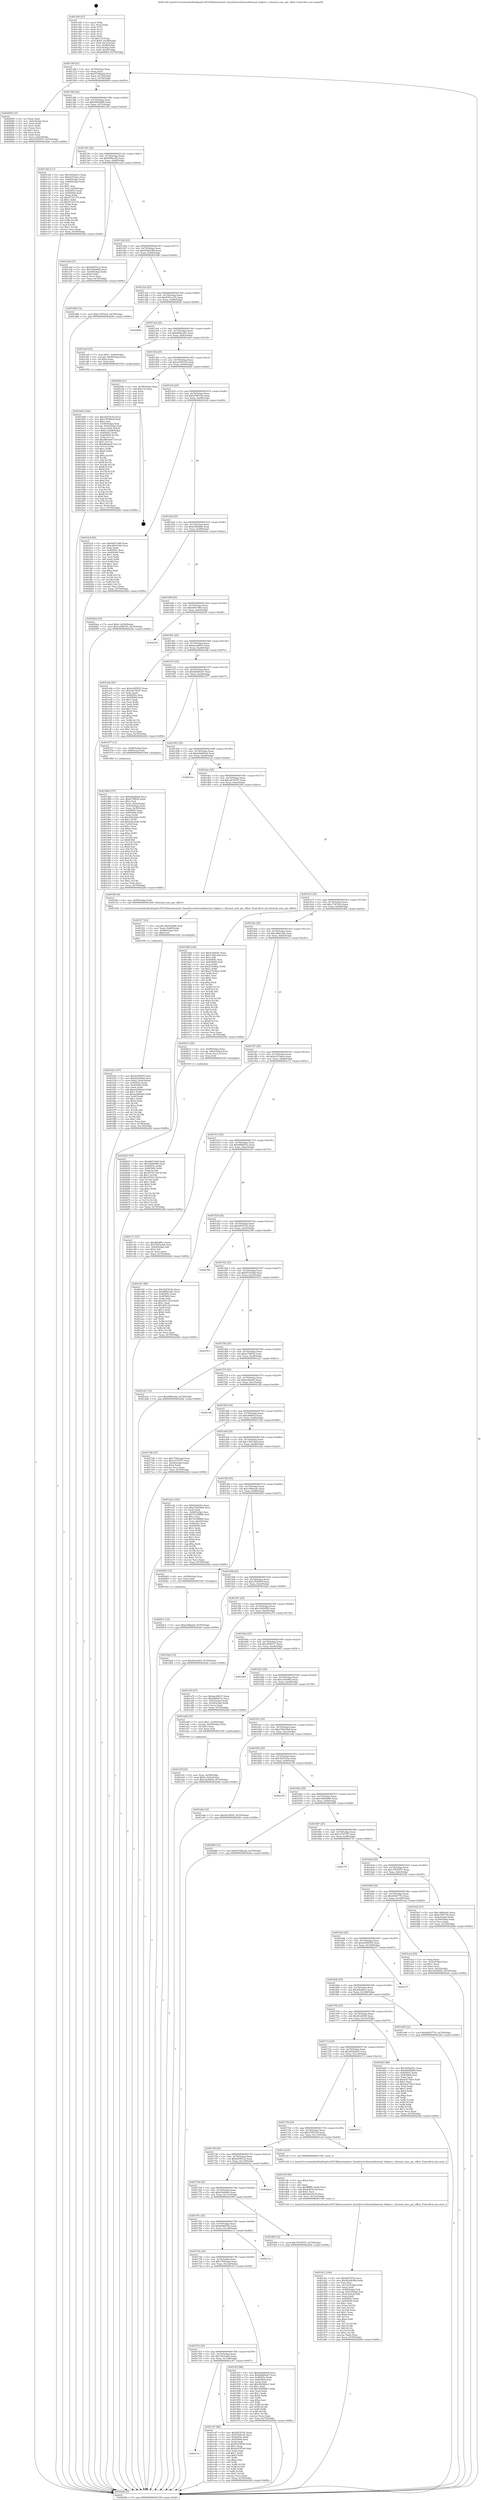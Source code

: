 digraph "0x401340" {
  label = "0x401340 (/mnt/c/Users/mathe/Desktop/tcc/POCII/binaries/extr_linuxdriversthermalthermal_helpers.c_thermal_zone_get_offset_Final-ollvm.out::main(0))"
  labelloc = "t"
  node[shape=record]

  Entry [label="",width=0.3,height=0.3,shape=circle,fillcolor=black,style=filled]
  "0x40136f" [label="{
     0x40136f [23]\l
     | [instrs]\l
     &nbsp;&nbsp;0x40136f \<+3\>: mov -0x70(%rbp),%eax\l
     &nbsp;&nbsp;0x401372 \<+2\>: mov %eax,%ecx\l
     &nbsp;&nbsp;0x401374 \<+6\>: sub $0x8729ba2d,%ecx\l
     &nbsp;&nbsp;0x40137a \<+3\>: mov %eax,-0x74(%rbp)\l
     &nbsp;&nbsp;0x40137d \<+3\>: mov %ecx,-0x78(%rbp)\l
     &nbsp;&nbsp;0x401380 \<+6\>: je 0000000000402094 \<main+0xd54\>\l
  }"]
  "0x402094" [label="{
     0x402094 [33]\l
     | [instrs]\l
     &nbsp;&nbsp;0x402094 \<+2\>: xor %eax,%eax\l
     &nbsp;&nbsp;0x402096 \<+3\>: mov -0x6c(%rbp),%ecx\l
     &nbsp;&nbsp;0x402099 \<+2\>: mov %eax,%edx\l
     &nbsp;&nbsp;0x40209b \<+2\>: sub %ecx,%edx\l
     &nbsp;&nbsp;0x40209d \<+2\>: mov %eax,%ecx\l
     &nbsp;&nbsp;0x40209f \<+3\>: sub $0x1,%ecx\l
     &nbsp;&nbsp;0x4020a2 \<+2\>: add %ecx,%edx\l
     &nbsp;&nbsp;0x4020a4 \<+2\>: sub %edx,%eax\l
     &nbsp;&nbsp;0x4020a6 \<+3\>: mov %eax,-0x6c(%rbp)\l
     &nbsp;&nbsp;0x4020a9 \<+7\>: movl $0x37835557,-0x70(%rbp)\l
     &nbsp;&nbsp;0x4020b0 \<+5\>: jmp 000000000040224b \<main+0xf0b\>\l
  }"]
  "0x401386" [label="{
     0x401386 [22]\l
     | [instrs]\l
     &nbsp;&nbsp;0x401386 \<+5\>: jmp 000000000040138b \<main+0x4b\>\l
     &nbsp;&nbsp;0x40138b \<+3\>: mov -0x74(%rbp),%eax\l
     &nbsp;&nbsp;0x40138e \<+5\>: sub $0x90058286,%eax\l
     &nbsp;&nbsp;0x401393 \<+3\>: mov %eax,-0x7c(%rbp)\l
     &nbsp;&nbsp;0x401396 \<+6\>: je 0000000000401c0d \<main+0x8cd\>\l
  }"]
  Exit [label="",width=0.3,height=0.3,shape=circle,fillcolor=black,style=filled,peripheries=2]
  "0x401c0d" [label="{
     0x401c0d [111]\l
     | [instrs]\l
     &nbsp;&nbsp;0x401c0d \<+5\>: mov $0x5454a931,%eax\l
     &nbsp;&nbsp;0x401c12 \<+5\>: mov $0xd107abce,%ecx\l
     &nbsp;&nbsp;0x401c17 \<+3\>: mov -0x64(%rbp),%edx\l
     &nbsp;&nbsp;0x401c1a \<+3\>: cmp -0x60(%rbp),%edx\l
     &nbsp;&nbsp;0x401c1d \<+4\>: setl %sil\l
     &nbsp;&nbsp;0x401c21 \<+4\>: and $0x1,%sil\l
     &nbsp;&nbsp;0x401c25 \<+4\>: mov %sil,-0x29(%rbp)\l
     &nbsp;&nbsp;0x401c29 \<+7\>: mov 0x40505c,%edx\l
     &nbsp;&nbsp;0x401c30 \<+7\>: mov 0x405060,%edi\l
     &nbsp;&nbsp;0x401c37 \<+3\>: mov %edx,%r8d\l
     &nbsp;&nbsp;0x401c3a \<+7\>: add $0x47327c75,%r8d\l
     &nbsp;&nbsp;0x401c41 \<+4\>: sub $0x1,%r8d\l
     &nbsp;&nbsp;0x401c45 \<+7\>: sub $0x47327c75,%r8d\l
     &nbsp;&nbsp;0x401c4c \<+4\>: imul %r8d,%edx\l
     &nbsp;&nbsp;0x401c50 \<+3\>: and $0x1,%edx\l
     &nbsp;&nbsp;0x401c53 \<+3\>: cmp $0x0,%edx\l
     &nbsp;&nbsp;0x401c56 \<+4\>: sete %sil\l
     &nbsp;&nbsp;0x401c5a \<+3\>: cmp $0xa,%edi\l
     &nbsp;&nbsp;0x401c5d \<+4\>: setl %r9b\l
     &nbsp;&nbsp;0x401c61 \<+3\>: mov %sil,%r10b\l
     &nbsp;&nbsp;0x401c64 \<+3\>: and %r9b,%r10b\l
     &nbsp;&nbsp;0x401c67 \<+3\>: xor %r9b,%sil\l
     &nbsp;&nbsp;0x401c6a \<+3\>: or %sil,%r10b\l
     &nbsp;&nbsp;0x401c6d \<+4\>: test $0x1,%r10b\l
     &nbsp;&nbsp;0x401c71 \<+3\>: cmovne %ecx,%eax\l
     &nbsp;&nbsp;0x401c74 \<+3\>: mov %eax,-0x70(%rbp)\l
     &nbsp;&nbsp;0x401c77 \<+5\>: jmp 000000000040224b \<main+0xf0b\>\l
  }"]
  "0x40139c" [label="{
     0x40139c [22]\l
     | [instrs]\l
     &nbsp;&nbsp;0x40139c \<+5\>: jmp 00000000004013a1 \<main+0x61\>\l
     &nbsp;&nbsp;0x4013a1 \<+3\>: mov -0x74(%rbp),%eax\l
     &nbsp;&nbsp;0x4013a4 \<+5\>: sub $0x90f6ac82,%eax\l
     &nbsp;&nbsp;0x4013a9 \<+3\>: mov %eax,-0x80(%rbp)\l
     &nbsp;&nbsp;0x4013ac \<+6\>: je 0000000000401a2d \<main+0x6ed\>\l
  }"]
  "0x4020c1" [label="{
     0x4020c1 [12]\l
     | [instrs]\l
     &nbsp;&nbsp;0x4020c1 \<+7\>: movl $0xb389afa6,-0x70(%rbp)\l
     &nbsp;&nbsp;0x4020c8 \<+5\>: jmp 000000000040224b \<main+0xf0b\>\l
  }"]
  "0x401a2d" [label="{
     0x401a2d [27]\l
     | [instrs]\l
     &nbsp;&nbsp;0x401a2d \<+5\>: mov $0x62f391c2,%eax\l
     &nbsp;&nbsp;0x401a32 \<+5\>: mov $0x1fc9e982,%ecx\l
     &nbsp;&nbsp;0x401a37 \<+3\>: mov -0x30(%rbp),%edx\l
     &nbsp;&nbsp;0x401a3a \<+3\>: cmp $0x0,%edx\l
     &nbsp;&nbsp;0x401a3d \<+3\>: cmove %ecx,%eax\l
     &nbsp;&nbsp;0x401a40 \<+3\>: mov %eax,-0x70(%rbp)\l
     &nbsp;&nbsp;0x401a43 \<+5\>: jmp 000000000040224b \<main+0xf0b\>\l
  }"]
  "0x4013b2" [label="{
     0x4013b2 [25]\l
     | [instrs]\l
     &nbsp;&nbsp;0x4013b2 \<+5\>: jmp 00000000004013b7 \<main+0x77\>\l
     &nbsp;&nbsp;0x4013b7 \<+3\>: mov -0x74(%rbp),%eax\l
     &nbsp;&nbsp;0x4013ba \<+5\>: sub $0x92d2638d,%eax\l
     &nbsp;&nbsp;0x4013bf \<+6\>: mov %eax,-0x84(%rbp)\l
     &nbsp;&nbsp;0x4013c5 \<+6\>: je 0000000000401d86 \<main+0xa46\>\l
  }"]
  "0x402027" [label="{
     0x402027 [97]\l
     | [instrs]\l
     &nbsp;&nbsp;0x402027 \<+5\>: mov $0xb847c9fd,%edx\l
     &nbsp;&nbsp;0x40202c \<+5\>: mov $0x30d90969,%esi\l
     &nbsp;&nbsp;0x402031 \<+8\>: mov 0x40505c,%r8d\l
     &nbsp;&nbsp;0x402039 \<+8\>: mov 0x405060,%r9d\l
     &nbsp;&nbsp;0x402041 \<+3\>: mov %r8d,%r10d\l
     &nbsp;&nbsp;0x402044 \<+7\>: sub $0x5478115d,%r10d\l
     &nbsp;&nbsp;0x40204b \<+4\>: sub $0x1,%r10d\l
     &nbsp;&nbsp;0x40204f \<+7\>: add $0x5478115d,%r10d\l
     &nbsp;&nbsp;0x402056 \<+4\>: imul %r10d,%r8d\l
     &nbsp;&nbsp;0x40205a \<+4\>: and $0x1,%r8d\l
     &nbsp;&nbsp;0x40205e \<+4\>: cmp $0x0,%r8d\l
     &nbsp;&nbsp;0x402062 \<+4\>: sete %r11b\l
     &nbsp;&nbsp;0x402066 \<+4\>: cmp $0xa,%r9d\l
     &nbsp;&nbsp;0x40206a \<+3\>: setl %bl\l
     &nbsp;&nbsp;0x40206d \<+3\>: mov %r11b,%r14b\l
     &nbsp;&nbsp;0x402070 \<+3\>: and %bl,%r14b\l
     &nbsp;&nbsp;0x402073 \<+3\>: xor %bl,%r11b\l
     &nbsp;&nbsp;0x402076 \<+3\>: or %r11b,%r14b\l
     &nbsp;&nbsp;0x402079 \<+4\>: test $0x1,%r14b\l
     &nbsp;&nbsp;0x40207d \<+3\>: cmovne %esi,%edx\l
     &nbsp;&nbsp;0x402080 \<+3\>: mov %edx,-0x70(%rbp)\l
     &nbsp;&nbsp;0x402083 \<+5\>: jmp 000000000040224b \<main+0xf0b\>\l
  }"]
  "0x401d86" [label="{
     0x401d86 [12]\l
     | [instrs]\l
     &nbsp;&nbsp;0x401d86 \<+7\>: movl $0xc73874c4,-0x70(%rbp)\l
     &nbsp;&nbsp;0x401d8d \<+5\>: jmp 000000000040224b \<main+0xf0b\>\l
  }"]
  "0x4013cb" [label="{
     0x4013cb [25]\l
     | [instrs]\l
     &nbsp;&nbsp;0x4013cb \<+5\>: jmp 00000000004013d0 \<main+0x90\>\l
     &nbsp;&nbsp;0x4013d0 \<+3\>: mov -0x74(%rbp),%eax\l
     &nbsp;&nbsp;0x4013d3 \<+5\>: sub $0x9301ca74,%eax\l
     &nbsp;&nbsp;0x4013d8 \<+6\>: mov %eax,-0x88(%rbp)\l
     &nbsp;&nbsp;0x4013de \<+6\>: je 00000000004020d9 \<main+0xd99\>\l
  }"]
  "0x401f2e" [label="{
     0x401f2e [107]\l
     | [instrs]\l
     &nbsp;&nbsp;0x401f2e \<+5\>: mov $0x4c695055,%esi\l
     &nbsp;&nbsp;0x401f33 \<+5\>: mov $0x65a26fa6,%ecx\l
     &nbsp;&nbsp;0x401f38 \<+7\>: movl $0x0,-0x6c(%rbp)\l
     &nbsp;&nbsp;0x401f3f \<+7\>: mov 0x40505c,%edx\l
     &nbsp;&nbsp;0x401f46 \<+8\>: mov 0x405060,%r8d\l
     &nbsp;&nbsp;0x401f4e \<+3\>: mov %edx,%r9d\l
     &nbsp;&nbsp;0x401f51 \<+7\>: add $0xaa284b2d,%r9d\l
     &nbsp;&nbsp;0x401f58 \<+4\>: sub $0x1,%r9d\l
     &nbsp;&nbsp;0x401f5c \<+7\>: sub $0xaa284b2d,%r9d\l
     &nbsp;&nbsp;0x401f63 \<+4\>: imul %r9d,%edx\l
     &nbsp;&nbsp;0x401f67 \<+3\>: and $0x1,%edx\l
     &nbsp;&nbsp;0x401f6a \<+3\>: cmp $0x0,%edx\l
     &nbsp;&nbsp;0x401f6d \<+4\>: sete %r10b\l
     &nbsp;&nbsp;0x401f71 \<+4\>: cmp $0xa,%r8d\l
     &nbsp;&nbsp;0x401f75 \<+4\>: setl %r11b\l
     &nbsp;&nbsp;0x401f79 \<+3\>: mov %r10b,%bl\l
     &nbsp;&nbsp;0x401f7c \<+3\>: and %r11b,%bl\l
     &nbsp;&nbsp;0x401f7f \<+3\>: xor %r11b,%r10b\l
     &nbsp;&nbsp;0x401f82 \<+3\>: or %r10b,%bl\l
     &nbsp;&nbsp;0x401f85 \<+3\>: test $0x1,%bl\l
     &nbsp;&nbsp;0x401f88 \<+3\>: cmovne %ecx,%esi\l
     &nbsp;&nbsp;0x401f8b \<+3\>: mov %esi,-0x70(%rbp)\l
     &nbsp;&nbsp;0x401f8e \<+6\>: mov %eax,-0x130(%rbp)\l
     &nbsp;&nbsp;0x401f94 \<+5\>: jmp 000000000040224b \<main+0xf0b\>\l
  }"]
  "0x4020d9" [label="{
     0x4020d9\l
  }", style=dashed]
  "0x4013e4" [label="{
     0x4013e4 [25]\l
     | [instrs]\l
     &nbsp;&nbsp;0x4013e4 \<+5\>: jmp 00000000004013e9 \<main+0xa9\>\l
     &nbsp;&nbsp;0x4013e9 \<+3\>: mov -0x74(%rbp),%eax\l
     &nbsp;&nbsp;0x4013ec \<+5\>: sub $0x965bc261,%eax\l
     &nbsp;&nbsp;0x4013f1 \<+6\>: mov %eax,-0x8c(%rbp)\l
     &nbsp;&nbsp;0x4013f7 \<+6\>: je 0000000000401ae9 \<main+0x7a9\>\l
  }"]
  "0x401f17" [label="{
     0x401f17 [23]\l
     | [instrs]\l
     &nbsp;&nbsp;0x401f17 \<+10\>: movabs $0x4030b6,%rdi\l
     &nbsp;&nbsp;0x401f21 \<+3\>: mov %eax,-0x68(%rbp)\l
     &nbsp;&nbsp;0x401f24 \<+3\>: mov -0x68(%rbp),%esi\l
     &nbsp;&nbsp;0x401f27 \<+2\>: mov $0x0,%al\l
     &nbsp;&nbsp;0x401f29 \<+5\>: call 0000000000401040 \<printf@plt\>\l
     | [calls]\l
     &nbsp;&nbsp;0x401040 \{1\} (unknown)\l
  }"]
  "0x401ae9" [label="{
     0x401ae9 [23]\l
     | [instrs]\l
     &nbsp;&nbsp;0x401ae9 \<+7\>: movl $0x1,-0x60(%rbp)\l
     &nbsp;&nbsp;0x401af0 \<+4\>: movslq -0x60(%rbp),%rax\l
     &nbsp;&nbsp;0x401af4 \<+4\>: shl $0x2,%rax\l
     &nbsp;&nbsp;0x401af8 \<+3\>: mov %rax,%rdi\l
     &nbsp;&nbsp;0x401afb \<+5\>: call 0000000000401050 \<malloc@plt\>\l
     | [calls]\l
     &nbsp;&nbsp;0x401050 \{1\} (unknown)\l
  }"]
  "0x4013fd" [label="{
     0x4013fd [25]\l
     | [instrs]\l
     &nbsp;&nbsp;0x4013fd \<+5\>: jmp 0000000000401402 \<main+0xc2\>\l
     &nbsp;&nbsp;0x401402 \<+3\>: mov -0x74(%rbp),%eax\l
     &nbsp;&nbsp;0x401405 \<+5\>: sub $0xa3556145,%eax\l
     &nbsp;&nbsp;0x40140a \<+6\>: mov %eax,-0x90(%rbp)\l
     &nbsp;&nbsp;0x401410 \<+6\>: je 00000000004020fd \<main+0xdbd\>\l
  }"]
  "0x401d1c" [label="{
     0x401d1c [106]\l
     | [instrs]\l
     &nbsp;&nbsp;0x401d1c \<+5\>: mov $0xf20767dc,%ecx\l
     &nbsp;&nbsp;0x401d21 \<+5\>: mov $0x92d2638d,%edx\l
     &nbsp;&nbsp;0x401d26 \<+2\>: xor %esi,%esi\l
     &nbsp;&nbsp;0x401d28 \<+6\>: mov -0x12c(%rbp),%edi\l
     &nbsp;&nbsp;0x401d2e \<+3\>: imul %eax,%edi\l
     &nbsp;&nbsp;0x401d31 \<+4\>: mov -0x58(%rbp),%r8\l
     &nbsp;&nbsp;0x401d35 \<+4\>: movslq -0x5c(%rbp),%r9\l
     &nbsp;&nbsp;0x401d39 \<+4\>: mov (%r8,%r9,8),%r8\l
     &nbsp;&nbsp;0x401d3d \<+3\>: mov %edi,(%r8)\l
     &nbsp;&nbsp;0x401d40 \<+7\>: mov 0x40505c,%eax\l
     &nbsp;&nbsp;0x401d47 \<+7\>: mov 0x405060,%edi\l
     &nbsp;&nbsp;0x401d4e \<+3\>: sub $0x1,%esi\l
     &nbsp;&nbsp;0x401d51 \<+3\>: mov %eax,%r10d\l
     &nbsp;&nbsp;0x401d54 \<+3\>: add %esi,%r10d\l
     &nbsp;&nbsp;0x401d57 \<+4\>: imul %r10d,%eax\l
     &nbsp;&nbsp;0x401d5b \<+3\>: and $0x1,%eax\l
     &nbsp;&nbsp;0x401d5e \<+3\>: cmp $0x0,%eax\l
     &nbsp;&nbsp;0x401d61 \<+4\>: sete %r11b\l
     &nbsp;&nbsp;0x401d65 \<+3\>: cmp $0xa,%edi\l
     &nbsp;&nbsp;0x401d68 \<+3\>: setl %bl\l
     &nbsp;&nbsp;0x401d6b \<+3\>: mov %r11b,%r14b\l
     &nbsp;&nbsp;0x401d6e \<+3\>: and %bl,%r14b\l
     &nbsp;&nbsp;0x401d71 \<+3\>: xor %bl,%r11b\l
     &nbsp;&nbsp;0x401d74 \<+3\>: or %r11b,%r14b\l
     &nbsp;&nbsp;0x401d77 \<+4\>: test $0x1,%r14b\l
     &nbsp;&nbsp;0x401d7b \<+3\>: cmovne %edx,%ecx\l
     &nbsp;&nbsp;0x401d7e \<+3\>: mov %ecx,-0x70(%rbp)\l
     &nbsp;&nbsp;0x401d81 \<+5\>: jmp 000000000040224b \<main+0xf0b\>\l
  }"]
  "0x4020fd" [label="{
     0x4020fd [21]\l
     | [instrs]\l
     &nbsp;&nbsp;0x4020fd \<+3\>: mov -0x38(%rbp),%eax\l
     &nbsp;&nbsp;0x402100 \<+7\>: add $0x118,%rsp\l
     &nbsp;&nbsp;0x402107 \<+1\>: pop %rbx\l
     &nbsp;&nbsp;0x402108 \<+2\>: pop %r12\l
     &nbsp;&nbsp;0x40210a \<+2\>: pop %r13\l
     &nbsp;&nbsp;0x40210c \<+2\>: pop %r14\l
     &nbsp;&nbsp;0x40210e \<+2\>: pop %r15\l
     &nbsp;&nbsp;0x402110 \<+1\>: pop %rbp\l
     &nbsp;&nbsp;0x402111 \<+1\>: ret\l
  }"]
  "0x401416" [label="{
     0x401416 [25]\l
     | [instrs]\l
     &nbsp;&nbsp;0x401416 \<+5\>: jmp 000000000040141b \<main+0xdb\>\l
     &nbsp;&nbsp;0x40141b \<+3\>: mov -0x74(%rbp),%eax\l
     &nbsp;&nbsp;0x40141e \<+5\>: sub $0xa798718e,%eax\l
     &nbsp;&nbsp;0x401423 \<+6\>: mov %eax,-0x94(%rbp)\l
     &nbsp;&nbsp;0x401429 \<+6\>: je 0000000000401fc0 \<main+0xc80\>\l
  }"]
  "0x401cf4" [label="{
     0x401cf4 [40]\l
     | [instrs]\l
     &nbsp;&nbsp;0x401cf4 \<+5\>: mov $0x2,%ecx\l
     &nbsp;&nbsp;0x401cf9 \<+1\>: cltd\l
     &nbsp;&nbsp;0x401cfa \<+2\>: idiv %ecx\l
     &nbsp;&nbsp;0x401cfc \<+6\>: imul $0xfffffffe,%edx,%ecx\l
     &nbsp;&nbsp;0x401d02 \<+6\>: add $0xde816c34,%ecx\l
     &nbsp;&nbsp;0x401d08 \<+3\>: add $0x1,%ecx\l
     &nbsp;&nbsp;0x401d0b \<+6\>: sub $0xde816c34,%ecx\l
     &nbsp;&nbsp;0x401d11 \<+6\>: mov %ecx,-0x12c(%rbp)\l
     &nbsp;&nbsp;0x401d17 \<+5\>: call 0000000000401160 \<next_i\>\l
     | [calls]\l
     &nbsp;&nbsp;0x401160 \{1\} (/mnt/c/Users/mathe/Desktop/tcc/POCII/binaries/extr_linuxdriversthermalthermal_helpers.c_thermal_zone_get_offset_Final-ollvm.out::next_i)\l
  }"]
  "0x401fc0" [label="{
     0x401fc0 [83]\l
     | [instrs]\l
     &nbsp;&nbsp;0x401fc0 \<+5\>: mov $0xb847c9fd,%eax\l
     &nbsp;&nbsp;0x401fc5 \<+5\>: mov $0xc80d120e,%ecx\l
     &nbsp;&nbsp;0x401fca \<+2\>: xor %edx,%edx\l
     &nbsp;&nbsp;0x401fcc \<+7\>: mov 0x40505c,%esi\l
     &nbsp;&nbsp;0x401fd3 \<+7\>: mov 0x405060,%edi\l
     &nbsp;&nbsp;0x401fda \<+3\>: sub $0x1,%edx\l
     &nbsp;&nbsp;0x401fdd \<+3\>: mov %esi,%r8d\l
     &nbsp;&nbsp;0x401fe0 \<+3\>: add %edx,%r8d\l
     &nbsp;&nbsp;0x401fe3 \<+4\>: imul %r8d,%esi\l
     &nbsp;&nbsp;0x401fe7 \<+3\>: and $0x1,%esi\l
     &nbsp;&nbsp;0x401fea \<+3\>: cmp $0x0,%esi\l
     &nbsp;&nbsp;0x401fed \<+4\>: sete %r9b\l
     &nbsp;&nbsp;0x401ff1 \<+3\>: cmp $0xa,%edi\l
     &nbsp;&nbsp;0x401ff4 \<+4\>: setl %r10b\l
     &nbsp;&nbsp;0x401ff8 \<+3\>: mov %r9b,%r11b\l
     &nbsp;&nbsp;0x401ffb \<+3\>: and %r10b,%r11b\l
     &nbsp;&nbsp;0x401ffe \<+3\>: xor %r10b,%r9b\l
     &nbsp;&nbsp;0x402001 \<+3\>: or %r9b,%r11b\l
     &nbsp;&nbsp;0x402004 \<+4\>: test $0x1,%r11b\l
     &nbsp;&nbsp;0x402008 \<+3\>: cmovne %ecx,%eax\l
     &nbsp;&nbsp;0x40200b \<+3\>: mov %eax,-0x70(%rbp)\l
     &nbsp;&nbsp;0x40200e \<+5\>: jmp 000000000040224b \<main+0xf0b\>\l
  }"]
  "0x40142f" [label="{
     0x40142f [25]\l
     | [instrs]\l
     &nbsp;&nbsp;0x40142f \<+5\>: jmp 0000000000401434 \<main+0xf4\>\l
     &nbsp;&nbsp;0x401434 \<+3\>: mov -0x74(%rbp),%eax\l
     &nbsp;&nbsp;0x401437 \<+5\>: sub $0xb389afa6,%eax\l
     &nbsp;&nbsp;0x40143c \<+6\>: mov %eax,-0x98(%rbp)\l
     &nbsp;&nbsp;0x401442 \<+6\>: je 00000000004020ea \<main+0xdaa\>\l
  }"]
  "0x4017cc" [label="{
     0x4017cc\l
  }", style=dashed]
  "0x4020ea" [label="{
     0x4020ea [19]\l
     | [instrs]\l
     &nbsp;&nbsp;0x4020ea \<+7\>: movl $0x0,-0x38(%rbp)\l
     &nbsp;&nbsp;0x4020f1 \<+7\>: movl $0xa3556145,-0x70(%rbp)\l
     &nbsp;&nbsp;0x4020f8 \<+5\>: jmp 000000000040224b \<main+0xf0b\>\l
  }"]
  "0x401448" [label="{
     0x401448 [25]\l
     | [instrs]\l
     &nbsp;&nbsp;0x401448 \<+5\>: jmp 000000000040144d \<main+0x10d\>\l
     &nbsp;&nbsp;0x40144d \<+3\>: mov -0x74(%rbp),%eax\l
     &nbsp;&nbsp;0x401450 \<+5\>: sub $0xb847c9fd,%eax\l
     &nbsp;&nbsp;0x401455 \<+6\>: mov %eax,-0x9c(%rbp)\l
     &nbsp;&nbsp;0x40145b \<+6\>: je 0000000000402230 \<main+0xef0\>\l
  }"]
  "0x401c97" [label="{
     0x401c97 [88]\l
     | [instrs]\l
     &nbsp;&nbsp;0x401c97 \<+5\>: mov $0xf20767dc,%eax\l
     &nbsp;&nbsp;0x401c9c \<+5\>: mov $0x57d551fe,%ecx\l
     &nbsp;&nbsp;0x401ca1 \<+7\>: mov 0x40505c,%edx\l
     &nbsp;&nbsp;0x401ca8 \<+7\>: mov 0x405060,%esi\l
     &nbsp;&nbsp;0x401caf \<+2\>: mov %edx,%edi\l
     &nbsp;&nbsp;0x401cb1 \<+6\>: sub $0xb433f7b6,%edi\l
     &nbsp;&nbsp;0x401cb7 \<+3\>: sub $0x1,%edi\l
     &nbsp;&nbsp;0x401cba \<+6\>: add $0xb433f7b6,%edi\l
     &nbsp;&nbsp;0x401cc0 \<+3\>: imul %edi,%edx\l
     &nbsp;&nbsp;0x401cc3 \<+3\>: and $0x1,%edx\l
     &nbsp;&nbsp;0x401cc6 \<+3\>: cmp $0x0,%edx\l
     &nbsp;&nbsp;0x401cc9 \<+4\>: sete %r8b\l
     &nbsp;&nbsp;0x401ccd \<+3\>: cmp $0xa,%esi\l
     &nbsp;&nbsp;0x401cd0 \<+4\>: setl %r9b\l
     &nbsp;&nbsp;0x401cd4 \<+3\>: mov %r8b,%r10b\l
     &nbsp;&nbsp;0x401cd7 \<+3\>: and %r9b,%r10b\l
     &nbsp;&nbsp;0x401cda \<+3\>: xor %r9b,%r8b\l
     &nbsp;&nbsp;0x401cdd \<+3\>: or %r8b,%r10b\l
     &nbsp;&nbsp;0x401ce0 \<+4\>: test $0x1,%r10b\l
     &nbsp;&nbsp;0x401ce4 \<+3\>: cmovne %ecx,%eax\l
     &nbsp;&nbsp;0x401ce7 \<+3\>: mov %eax,-0x70(%rbp)\l
     &nbsp;&nbsp;0x401cea \<+5\>: jmp 000000000040224b \<main+0xf0b\>\l
  }"]
  "0x402230" [label="{
     0x402230\l
  }", style=dashed]
  "0x401461" [label="{
     0x401461 [25]\l
     | [instrs]\l
     &nbsp;&nbsp;0x401461 \<+5\>: jmp 0000000000401466 \<main+0x126\>\l
     &nbsp;&nbsp;0x401466 \<+3\>: mov -0x74(%rbp),%eax\l
     &nbsp;&nbsp;0x401469 \<+5\>: sub $0xbac68915,%eax\l
     &nbsp;&nbsp;0x40146e \<+6\>: mov %eax,-0xa0(%rbp)\l
     &nbsp;&nbsp;0x401474 \<+6\>: je 0000000000401ebb \<main+0xb7b\>\l
  }"]
  "0x401b00" [label="{
     0x401b00 [169]\l
     | [instrs]\l
     &nbsp;&nbsp;0x401b00 \<+5\>: mov $0x30276c5e,%ecx\l
     &nbsp;&nbsp;0x401b05 \<+5\>: mov $0x1555693f,%edx\l
     &nbsp;&nbsp;0x401b0a \<+3\>: mov $0x1,%sil\l
     &nbsp;&nbsp;0x401b0d \<+4\>: mov -0x58(%rbp),%rdi\l
     &nbsp;&nbsp;0x401b11 \<+4\>: movslq -0x5c(%rbp),%r8\l
     &nbsp;&nbsp;0x401b15 \<+4\>: mov %rax,(%rdi,%r8,8)\l
     &nbsp;&nbsp;0x401b19 \<+7\>: movl $0x0,-0x64(%rbp)\l
     &nbsp;&nbsp;0x401b20 \<+8\>: mov 0x40505c,%r9d\l
     &nbsp;&nbsp;0x401b28 \<+8\>: mov 0x405060,%r10d\l
     &nbsp;&nbsp;0x401b30 \<+3\>: mov %r9d,%r11d\l
     &nbsp;&nbsp;0x401b33 \<+7\>: add $0xdf9ede87,%r11d\l
     &nbsp;&nbsp;0x401b3a \<+4\>: sub $0x1,%r11d\l
     &nbsp;&nbsp;0x401b3e \<+7\>: sub $0xdf9ede87,%r11d\l
     &nbsp;&nbsp;0x401b45 \<+4\>: imul %r11d,%r9d\l
     &nbsp;&nbsp;0x401b49 \<+4\>: and $0x1,%r9d\l
     &nbsp;&nbsp;0x401b4d \<+4\>: cmp $0x0,%r9d\l
     &nbsp;&nbsp;0x401b51 \<+3\>: sete %bl\l
     &nbsp;&nbsp;0x401b54 \<+4\>: cmp $0xa,%r10d\l
     &nbsp;&nbsp;0x401b58 \<+4\>: setl %r14b\l
     &nbsp;&nbsp;0x401b5c \<+3\>: mov %bl,%r15b\l
     &nbsp;&nbsp;0x401b5f \<+4\>: xor $0xff,%r15b\l
     &nbsp;&nbsp;0x401b63 \<+3\>: mov %r14b,%r12b\l
     &nbsp;&nbsp;0x401b66 \<+4\>: xor $0xff,%r12b\l
     &nbsp;&nbsp;0x401b6a \<+4\>: xor $0x0,%sil\l
     &nbsp;&nbsp;0x401b6e \<+3\>: mov %r15b,%r13b\l
     &nbsp;&nbsp;0x401b71 \<+4\>: and $0x0,%r13b\l
     &nbsp;&nbsp;0x401b75 \<+3\>: and %sil,%bl\l
     &nbsp;&nbsp;0x401b78 \<+3\>: mov %r12b,%al\l
     &nbsp;&nbsp;0x401b7b \<+2\>: and $0x0,%al\l
     &nbsp;&nbsp;0x401b7d \<+3\>: and %sil,%r14b\l
     &nbsp;&nbsp;0x401b80 \<+3\>: or %bl,%r13b\l
     &nbsp;&nbsp;0x401b83 \<+3\>: or %r14b,%al\l
     &nbsp;&nbsp;0x401b86 \<+3\>: xor %al,%r13b\l
     &nbsp;&nbsp;0x401b89 \<+3\>: or %r12b,%r15b\l
     &nbsp;&nbsp;0x401b8c \<+4\>: xor $0xff,%r15b\l
     &nbsp;&nbsp;0x401b90 \<+4\>: or $0x0,%sil\l
     &nbsp;&nbsp;0x401b94 \<+3\>: and %sil,%r15b\l
     &nbsp;&nbsp;0x401b97 \<+3\>: or %r15b,%r13b\l
     &nbsp;&nbsp;0x401b9a \<+4\>: test $0x1,%r13b\l
     &nbsp;&nbsp;0x401b9e \<+3\>: cmovne %edx,%ecx\l
     &nbsp;&nbsp;0x401ba1 \<+3\>: mov %ecx,-0x70(%rbp)\l
     &nbsp;&nbsp;0x401ba4 \<+5\>: jmp 000000000040224b \<main+0xf0b\>\l
  }"]
  "0x401ebb" [label="{
     0x401ebb [83]\l
     | [instrs]\l
     &nbsp;&nbsp;0x401ebb \<+5\>: mov $0x4c695055,%eax\l
     &nbsp;&nbsp;0x401ec0 \<+5\>: mov $0xc6e745d7,%ecx\l
     &nbsp;&nbsp;0x401ec5 \<+2\>: xor %edx,%edx\l
     &nbsp;&nbsp;0x401ec7 \<+7\>: mov 0x40505c,%esi\l
     &nbsp;&nbsp;0x401ece \<+7\>: mov 0x405060,%edi\l
     &nbsp;&nbsp;0x401ed5 \<+3\>: sub $0x1,%edx\l
     &nbsp;&nbsp;0x401ed8 \<+3\>: mov %esi,%r8d\l
     &nbsp;&nbsp;0x401edb \<+3\>: add %edx,%r8d\l
     &nbsp;&nbsp;0x401ede \<+4\>: imul %r8d,%esi\l
     &nbsp;&nbsp;0x401ee2 \<+3\>: and $0x1,%esi\l
     &nbsp;&nbsp;0x401ee5 \<+3\>: cmp $0x0,%esi\l
     &nbsp;&nbsp;0x401ee8 \<+4\>: sete %r9b\l
     &nbsp;&nbsp;0x401eec \<+3\>: cmp $0xa,%edi\l
     &nbsp;&nbsp;0x401eef \<+4\>: setl %r10b\l
     &nbsp;&nbsp;0x401ef3 \<+3\>: mov %r9b,%r11b\l
     &nbsp;&nbsp;0x401ef6 \<+3\>: and %r10b,%r11b\l
     &nbsp;&nbsp;0x401ef9 \<+3\>: xor %r10b,%r9b\l
     &nbsp;&nbsp;0x401efc \<+3\>: or %r9b,%r11b\l
     &nbsp;&nbsp;0x401eff \<+4\>: test $0x1,%r11b\l
     &nbsp;&nbsp;0x401f03 \<+3\>: cmovne %ecx,%eax\l
     &nbsp;&nbsp;0x401f06 \<+3\>: mov %eax,-0x70(%rbp)\l
     &nbsp;&nbsp;0x401f09 \<+5\>: jmp 000000000040224b \<main+0xf0b\>\l
  }"]
  "0x40147a" [label="{
     0x40147a [25]\l
     | [instrs]\l
     &nbsp;&nbsp;0x40147a \<+5\>: jmp 000000000040147f \<main+0x13f\>\l
     &nbsp;&nbsp;0x40147f \<+3\>: mov -0x74(%rbp),%eax\l
     &nbsp;&nbsp;0x401482 \<+5\>: sub $0xbbb60a47,%eax\l
     &nbsp;&nbsp;0x401487 \<+6\>: mov %eax,-0xa4(%rbp)\l
     &nbsp;&nbsp;0x40148d \<+6\>: je 0000000000401977 \<main+0x637\>\l
  }"]
  "0x401a5f" [label="{
     0x401a5f [23]\l
     | [instrs]\l
     &nbsp;&nbsp;0x401a5f \<+4\>: mov %rax,-0x58(%rbp)\l
     &nbsp;&nbsp;0x401a63 \<+7\>: movl $0x0,-0x5c(%rbp)\l
     &nbsp;&nbsp;0x401a6a \<+7\>: movl $0x19a5fd56,-0x70(%rbp)\l
     &nbsp;&nbsp;0x401a71 \<+5\>: jmp 000000000040224b \<main+0xf0b\>\l
  }"]
  "0x401977" [label="{
     0x401977 [13]\l
     | [instrs]\l
     &nbsp;&nbsp;0x401977 \<+4\>: mov -0x48(%rbp),%rax\l
     &nbsp;&nbsp;0x40197b \<+4\>: mov 0x8(%rax),%rdi\l
     &nbsp;&nbsp;0x40197f \<+5\>: call 0000000000401060 \<atoi@plt\>\l
     | [calls]\l
     &nbsp;&nbsp;0x401060 \{1\} (unknown)\l
  }"]
  "0x401493" [label="{
     0x401493 [25]\l
     | [instrs]\l
     &nbsp;&nbsp;0x401493 \<+5\>: jmp 0000000000401498 \<main+0x158\>\l
     &nbsp;&nbsp;0x401498 \<+3\>: mov -0x74(%rbp),%eax\l
     &nbsp;&nbsp;0x40149b \<+5\>: sub $0xbd2db0ed,%eax\l
     &nbsp;&nbsp;0x4014a0 \<+6\>: mov %eax,-0xa8(%rbp)\l
     &nbsp;&nbsp;0x4014a6 \<+6\>: je 000000000040212a \<main+0xdea\>\l
  }"]
  "0x401984" [label="{
     0x401984 [157]\l
     | [instrs]\l
     &nbsp;&nbsp;0x401984 \<+5\>: mov $0xbd2db0ed,%ecx\l
     &nbsp;&nbsp;0x401989 \<+5\>: mov $0xfc74f936,%edx\l
     &nbsp;&nbsp;0x40198e \<+3\>: mov $0x1,%sil\l
     &nbsp;&nbsp;0x401991 \<+3\>: mov %eax,-0x4c(%rbp)\l
     &nbsp;&nbsp;0x401994 \<+3\>: mov -0x4c(%rbp),%eax\l
     &nbsp;&nbsp;0x401997 \<+3\>: mov %eax,-0x30(%rbp)\l
     &nbsp;&nbsp;0x40199a \<+7\>: mov 0x40505c,%eax\l
     &nbsp;&nbsp;0x4019a1 \<+8\>: mov 0x405060,%r8d\l
     &nbsp;&nbsp;0x4019a9 \<+3\>: mov %eax,%r9d\l
     &nbsp;&nbsp;0x4019ac \<+7\>: sub $0x4d2e22dc,%r9d\l
     &nbsp;&nbsp;0x4019b3 \<+4\>: sub $0x1,%r9d\l
     &nbsp;&nbsp;0x4019b7 \<+7\>: add $0x4d2e22dc,%r9d\l
     &nbsp;&nbsp;0x4019be \<+4\>: imul %r9d,%eax\l
     &nbsp;&nbsp;0x4019c2 \<+3\>: and $0x1,%eax\l
     &nbsp;&nbsp;0x4019c5 \<+3\>: cmp $0x0,%eax\l
     &nbsp;&nbsp;0x4019c8 \<+4\>: sete %r10b\l
     &nbsp;&nbsp;0x4019cc \<+4\>: cmp $0xa,%r8d\l
     &nbsp;&nbsp;0x4019d0 \<+4\>: setl %r11b\l
     &nbsp;&nbsp;0x4019d4 \<+3\>: mov %r10b,%bl\l
     &nbsp;&nbsp;0x4019d7 \<+3\>: xor $0xff,%bl\l
     &nbsp;&nbsp;0x4019da \<+3\>: mov %r11b,%r14b\l
     &nbsp;&nbsp;0x4019dd \<+4\>: xor $0xff,%r14b\l
     &nbsp;&nbsp;0x4019e1 \<+4\>: xor $0x0,%sil\l
     &nbsp;&nbsp;0x4019e5 \<+3\>: mov %bl,%r15b\l
     &nbsp;&nbsp;0x4019e8 \<+4\>: and $0x0,%r15b\l
     &nbsp;&nbsp;0x4019ec \<+3\>: and %sil,%r10b\l
     &nbsp;&nbsp;0x4019ef \<+3\>: mov %r14b,%r12b\l
     &nbsp;&nbsp;0x4019f2 \<+4\>: and $0x0,%r12b\l
     &nbsp;&nbsp;0x4019f6 \<+3\>: and %sil,%r11b\l
     &nbsp;&nbsp;0x4019f9 \<+3\>: or %r10b,%r15b\l
     &nbsp;&nbsp;0x4019fc \<+3\>: or %r11b,%r12b\l
     &nbsp;&nbsp;0x4019ff \<+3\>: xor %r12b,%r15b\l
     &nbsp;&nbsp;0x401a02 \<+3\>: or %r14b,%bl\l
     &nbsp;&nbsp;0x401a05 \<+3\>: xor $0xff,%bl\l
     &nbsp;&nbsp;0x401a08 \<+4\>: or $0x0,%sil\l
     &nbsp;&nbsp;0x401a0c \<+3\>: and %sil,%bl\l
     &nbsp;&nbsp;0x401a0f \<+3\>: or %bl,%r15b\l
     &nbsp;&nbsp;0x401a12 \<+4\>: test $0x1,%r15b\l
     &nbsp;&nbsp;0x401a16 \<+3\>: cmovne %edx,%ecx\l
     &nbsp;&nbsp;0x401a19 \<+3\>: mov %ecx,-0x70(%rbp)\l
     &nbsp;&nbsp;0x401a1c \<+5\>: jmp 000000000040224b \<main+0xf0b\>\l
  }"]
  "0x40212a" [label="{
     0x40212a\l
  }", style=dashed]
  "0x4014ac" [label="{
     0x4014ac [25]\l
     | [instrs]\l
     &nbsp;&nbsp;0x4014ac \<+5\>: jmp 00000000004014b1 \<main+0x171\>\l
     &nbsp;&nbsp;0x4014b1 \<+3\>: mov -0x74(%rbp),%eax\l
     &nbsp;&nbsp;0x4014b4 \<+5\>: sub $0xc6e745d7,%eax\l
     &nbsp;&nbsp;0x4014b9 \<+6\>: mov %eax,-0xac(%rbp)\l
     &nbsp;&nbsp;0x4014bf \<+6\>: je 0000000000401f0e \<main+0xbce\>\l
  }"]
  "0x4017b3" [label="{
     0x4017b3 [25]\l
     | [instrs]\l
     &nbsp;&nbsp;0x4017b3 \<+5\>: jmp 00000000004017b8 \<main+0x478\>\l
     &nbsp;&nbsp;0x4017b8 \<+3\>: mov -0x74(%rbp),%eax\l
     &nbsp;&nbsp;0x4017bb \<+5\>: sub $0x7923ede6,%eax\l
     &nbsp;&nbsp;0x4017c0 \<+6\>: mov %eax,-0x128(%rbp)\l
     &nbsp;&nbsp;0x4017c6 \<+6\>: je 0000000000401c97 \<main+0x957\>\l
  }"]
  "0x401f0e" [label="{
     0x401f0e [9]\l
     | [instrs]\l
     &nbsp;&nbsp;0x401f0e \<+4\>: mov -0x58(%rbp),%rdi\l
     &nbsp;&nbsp;0x401f12 \<+5\>: call 0000000000401240 \<thermal_zone_get_offset\>\l
     | [calls]\l
     &nbsp;&nbsp;0x401240 \{1\} (/mnt/c/Users/mathe/Desktop/tcc/POCII/binaries/extr_linuxdriversthermalthermal_helpers.c_thermal_zone_get_offset_Final-ollvm.out::thermal_zone_get_offset)\l
  }"]
  "0x4014c5" [label="{
     0x4014c5 [25]\l
     | [instrs]\l
     &nbsp;&nbsp;0x4014c5 \<+5\>: jmp 00000000004014ca \<main+0x18a\>\l
     &nbsp;&nbsp;0x4014ca \<+3\>: mov -0x74(%rbp),%eax\l
     &nbsp;&nbsp;0x4014cd \<+5\>: sub $0xc73874c4,%eax\l
     &nbsp;&nbsp;0x4014d2 \<+6\>: mov %eax,-0xb0(%rbp)\l
     &nbsp;&nbsp;0x4014d8 \<+6\>: je 0000000000401d92 \<main+0xa52\>\l
  }"]
  "0x40191f" [label="{
     0x40191f [88]\l
     | [instrs]\l
     &nbsp;&nbsp;0x40191f \<+5\>: mov $0xbd2db0ed,%eax\l
     &nbsp;&nbsp;0x401924 \<+5\>: mov $0xbbb60a47,%ecx\l
     &nbsp;&nbsp;0x401929 \<+7\>: mov 0x40505c,%edx\l
     &nbsp;&nbsp;0x401930 \<+7\>: mov 0x405060,%esi\l
     &nbsp;&nbsp;0x401937 \<+2\>: mov %edx,%edi\l
     &nbsp;&nbsp;0x401939 \<+6\>: add $0x362068e1,%edi\l
     &nbsp;&nbsp;0x40193f \<+3\>: sub $0x1,%edi\l
     &nbsp;&nbsp;0x401942 \<+6\>: sub $0x362068e1,%edi\l
     &nbsp;&nbsp;0x401948 \<+3\>: imul %edi,%edx\l
     &nbsp;&nbsp;0x40194b \<+3\>: and $0x1,%edx\l
     &nbsp;&nbsp;0x40194e \<+3\>: cmp $0x0,%edx\l
     &nbsp;&nbsp;0x401951 \<+4\>: sete %r8b\l
     &nbsp;&nbsp;0x401955 \<+3\>: cmp $0xa,%esi\l
     &nbsp;&nbsp;0x401958 \<+4\>: setl %r9b\l
     &nbsp;&nbsp;0x40195c \<+3\>: mov %r8b,%r10b\l
     &nbsp;&nbsp;0x40195f \<+3\>: and %r9b,%r10b\l
     &nbsp;&nbsp;0x401962 \<+3\>: xor %r9b,%r8b\l
     &nbsp;&nbsp;0x401965 \<+3\>: or %r8b,%r10b\l
     &nbsp;&nbsp;0x401968 \<+4\>: test $0x1,%r10b\l
     &nbsp;&nbsp;0x40196c \<+3\>: cmovne %ecx,%eax\l
     &nbsp;&nbsp;0x40196f \<+3\>: mov %eax,-0x70(%rbp)\l
     &nbsp;&nbsp;0x401972 \<+5\>: jmp 000000000040224b \<main+0xf0b\>\l
  }"]
  "0x401d92" [label="{
     0x401d92 [144]\l
     | [instrs]\l
     &nbsp;&nbsp;0x401d92 \<+5\>: mov $0xfceb4e6c,%eax\l
     &nbsp;&nbsp;0x401d97 \<+5\>: mov $0x132914e0,%ecx\l
     &nbsp;&nbsp;0x401d9c \<+2\>: mov $0x1,%dl\l
     &nbsp;&nbsp;0x401d9e \<+7\>: mov 0x40505c,%esi\l
     &nbsp;&nbsp;0x401da5 \<+7\>: mov 0x405060,%edi\l
     &nbsp;&nbsp;0x401dac \<+3\>: mov %esi,%r8d\l
     &nbsp;&nbsp;0x401daf \<+7\>: sub $0x275c86ac,%r8d\l
     &nbsp;&nbsp;0x401db6 \<+4\>: sub $0x1,%r8d\l
     &nbsp;&nbsp;0x401dba \<+7\>: add $0x275c86ac,%r8d\l
     &nbsp;&nbsp;0x401dc1 \<+4\>: imul %r8d,%esi\l
     &nbsp;&nbsp;0x401dc5 \<+3\>: and $0x1,%esi\l
     &nbsp;&nbsp;0x401dc8 \<+3\>: cmp $0x0,%esi\l
     &nbsp;&nbsp;0x401dcb \<+4\>: sete %r9b\l
     &nbsp;&nbsp;0x401dcf \<+3\>: cmp $0xa,%edi\l
     &nbsp;&nbsp;0x401dd2 \<+4\>: setl %r10b\l
     &nbsp;&nbsp;0x401dd6 \<+3\>: mov %r9b,%r11b\l
     &nbsp;&nbsp;0x401dd9 \<+4\>: xor $0xff,%r11b\l
     &nbsp;&nbsp;0x401ddd \<+3\>: mov %r10b,%bl\l
     &nbsp;&nbsp;0x401de0 \<+3\>: xor $0xff,%bl\l
     &nbsp;&nbsp;0x401de3 \<+3\>: xor $0x0,%dl\l
     &nbsp;&nbsp;0x401de6 \<+3\>: mov %r11b,%r14b\l
     &nbsp;&nbsp;0x401de9 \<+4\>: and $0x0,%r14b\l
     &nbsp;&nbsp;0x401ded \<+3\>: and %dl,%r9b\l
     &nbsp;&nbsp;0x401df0 \<+3\>: mov %bl,%r15b\l
     &nbsp;&nbsp;0x401df3 \<+4\>: and $0x0,%r15b\l
     &nbsp;&nbsp;0x401df7 \<+3\>: and %dl,%r10b\l
     &nbsp;&nbsp;0x401dfa \<+3\>: or %r9b,%r14b\l
     &nbsp;&nbsp;0x401dfd \<+3\>: or %r10b,%r15b\l
     &nbsp;&nbsp;0x401e00 \<+3\>: xor %r15b,%r14b\l
     &nbsp;&nbsp;0x401e03 \<+3\>: or %bl,%r11b\l
     &nbsp;&nbsp;0x401e06 \<+4\>: xor $0xff,%r11b\l
     &nbsp;&nbsp;0x401e0a \<+3\>: or $0x0,%dl\l
     &nbsp;&nbsp;0x401e0d \<+3\>: and %dl,%r11b\l
     &nbsp;&nbsp;0x401e10 \<+3\>: or %r11b,%r14b\l
     &nbsp;&nbsp;0x401e13 \<+4\>: test $0x1,%r14b\l
     &nbsp;&nbsp;0x401e17 \<+3\>: cmovne %ecx,%eax\l
     &nbsp;&nbsp;0x401e1a \<+3\>: mov %eax,-0x70(%rbp)\l
     &nbsp;&nbsp;0x401e1d \<+5\>: jmp 000000000040224b \<main+0xf0b\>\l
  }"]
  "0x4014de" [label="{
     0x4014de [25]\l
     | [instrs]\l
     &nbsp;&nbsp;0x4014de \<+5\>: jmp 00000000004014e3 \<main+0x1a3\>\l
     &nbsp;&nbsp;0x4014e3 \<+3\>: mov -0x74(%rbp),%eax\l
     &nbsp;&nbsp;0x4014e6 \<+5\>: sub $0xc80d120e,%eax\l
     &nbsp;&nbsp;0x4014eb \<+6\>: mov %eax,-0xb4(%rbp)\l
     &nbsp;&nbsp;0x4014f1 \<+6\>: je 0000000000402013 \<main+0xcd3\>\l
  }"]
  "0x40179a" [label="{
     0x40179a [25]\l
     | [instrs]\l
     &nbsp;&nbsp;0x40179a \<+5\>: jmp 000000000040179f \<main+0x45f\>\l
     &nbsp;&nbsp;0x40179f \<+3\>: mov -0x74(%rbp),%eax\l
     &nbsp;&nbsp;0x4017a2 \<+5\>: sub $0x77663aad,%eax\l
     &nbsp;&nbsp;0x4017a7 \<+6\>: mov %eax,-0x124(%rbp)\l
     &nbsp;&nbsp;0x4017ad \<+6\>: je 000000000040191f \<main+0x5df\>\l
  }"]
  "0x402013" [label="{
     0x402013 [20]\l
     | [instrs]\l
     &nbsp;&nbsp;0x402013 \<+4\>: mov -0x58(%rbp),%rax\l
     &nbsp;&nbsp;0x402017 \<+4\>: movslq -0x6c(%rbp),%rcx\l
     &nbsp;&nbsp;0x40201b \<+4\>: mov (%rax,%rcx,8),%rax\l
     &nbsp;&nbsp;0x40201f \<+3\>: mov %rax,%rdi\l
     &nbsp;&nbsp;0x402022 \<+5\>: call 0000000000401030 \<free@plt\>\l
     | [calls]\l
     &nbsp;&nbsp;0x401030 \{1\} (unknown)\l
  }"]
  "0x4014f7" [label="{
     0x4014f7 [25]\l
     | [instrs]\l
     &nbsp;&nbsp;0x4014f7 \<+5\>: jmp 00000000004014fc \<main+0x1bc\>\l
     &nbsp;&nbsp;0x4014fc \<+3\>: mov -0x74(%rbp),%eax\l
     &nbsp;&nbsp;0x4014ff \<+5\>: sub $0xd107abce,%eax\l
     &nbsp;&nbsp;0x401504 \<+6\>: mov %eax,-0xb8(%rbp)\l
     &nbsp;&nbsp;0x40150a \<+6\>: je 0000000000401c7c \<main+0x93c\>\l
  }"]
  "0x402112" [label="{
     0x402112\l
  }", style=dashed]
  "0x401c7c" [label="{
     0x401c7c [27]\l
     | [instrs]\l
     &nbsp;&nbsp;0x401c7c \<+5\>: mov $0x4f2a88cc,%eax\l
     &nbsp;&nbsp;0x401c81 \<+5\>: mov $0x7923ede6,%ecx\l
     &nbsp;&nbsp;0x401c86 \<+3\>: mov -0x29(%rbp),%dl\l
     &nbsp;&nbsp;0x401c89 \<+3\>: test $0x1,%dl\l
     &nbsp;&nbsp;0x401c8c \<+3\>: cmovne %ecx,%eax\l
     &nbsp;&nbsp;0x401c8f \<+3\>: mov %eax,-0x70(%rbp)\l
     &nbsp;&nbsp;0x401c92 \<+5\>: jmp 000000000040224b \<main+0xf0b\>\l
  }"]
  "0x401510" [label="{
     0x401510 [25]\l
     | [instrs]\l
     &nbsp;&nbsp;0x401510 \<+5\>: jmp 0000000000401515 \<main+0x1d5\>\l
     &nbsp;&nbsp;0x401515 \<+3\>: mov -0x74(%rbp),%eax\l
     &nbsp;&nbsp;0x401518 \<+5\>: sub $0xd96087ec,%eax\l
     &nbsp;&nbsp;0x40151d \<+6\>: mov %eax,-0xbc(%rbp)\l
     &nbsp;&nbsp;0x401523 \<+6\>: je 0000000000401a91 \<main+0x751\>\l
  }"]
  "0x401781" [label="{
     0x401781 [25]\l
     | [instrs]\l
     &nbsp;&nbsp;0x401781 \<+5\>: jmp 0000000000401786 \<main+0x446\>\l
     &nbsp;&nbsp;0x401786 \<+3\>: mov -0x74(%rbp),%eax\l
     &nbsp;&nbsp;0x401789 \<+5\>: sub $0x6640d78a,%eax\l
     &nbsp;&nbsp;0x40178e \<+6\>: mov %eax,-0x120(%rbp)\l
     &nbsp;&nbsp;0x401794 \<+6\>: je 0000000000402112 \<main+0xdd2\>\l
  }"]
  "0x401a91" [label="{
     0x401a91 [88]\l
     | [instrs]\l
     &nbsp;&nbsp;0x401a91 \<+5\>: mov $0x30276c5e,%eax\l
     &nbsp;&nbsp;0x401a96 \<+5\>: mov $0x965bc261,%ecx\l
     &nbsp;&nbsp;0x401a9b \<+7\>: mov 0x40505c,%edx\l
     &nbsp;&nbsp;0x401aa2 \<+7\>: mov 0x405060,%esi\l
     &nbsp;&nbsp;0x401aa9 \<+2\>: mov %edx,%edi\l
     &nbsp;&nbsp;0x401aab \<+6\>: add $0xd25c16c9,%edi\l
     &nbsp;&nbsp;0x401ab1 \<+3\>: sub $0x1,%edi\l
     &nbsp;&nbsp;0x401ab4 \<+6\>: sub $0xd25c16c9,%edi\l
     &nbsp;&nbsp;0x401aba \<+3\>: imul %edi,%edx\l
     &nbsp;&nbsp;0x401abd \<+3\>: and $0x1,%edx\l
     &nbsp;&nbsp;0x401ac0 \<+3\>: cmp $0x0,%edx\l
     &nbsp;&nbsp;0x401ac3 \<+4\>: sete %r8b\l
     &nbsp;&nbsp;0x401ac7 \<+3\>: cmp $0xa,%esi\l
     &nbsp;&nbsp;0x401aca \<+4\>: setl %r9b\l
     &nbsp;&nbsp;0x401ace \<+3\>: mov %r8b,%r10b\l
     &nbsp;&nbsp;0x401ad1 \<+3\>: and %r9b,%r10b\l
     &nbsp;&nbsp;0x401ad4 \<+3\>: xor %r9b,%r8b\l
     &nbsp;&nbsp;0x401ad7 \<+3\>: or %r8b,%r10b\l
     &nbsp;&nbsp;0x401ada \<+4\>: test $0x1,%r10b\l
     &nbsp;&nbsp;0x401ade \<+3\>: cmovne %ecx,%eax\l
     &nbsp;&nbsp;0x401ae1 \<+3\>: mov %eax,-0x70(%rbp)\l
     &nbsp;&nbsp;0x401ae4 \<+5\>: jmp 000000000040224b \<main+0xf0b\>\l
  }"]
  "0x401529" [label="{
     0x401529 [25]\l
     | [instrs]\l
     &nbsp;&nbsp;0x401529 \<+5\>: jmp 000000000040152e \<main+0x1ee\>\l
     &nbsp;&nbsp;0x40152e \<+3\>: mov -0x74(%rbp),%eax\l
     &nbsp;&nbsp;0x401531 \<+5\>: sub $0xf20767dc,%eax\l
     &nbsp;&nbsp;0x401536 \<+6\>: mov %eax,-0xc0(%rbp)\l
     &nbsp;&nbsp;0x40153c \<+6\>: je 0000000000402188 \<main+0xe48\>\l
  }"]
  "0x401f99" [label="{
     0x401f99 [12]\l
     | [instrs]\l
     &nbsp;&nbsp;0x401f99 \<+7\>: movl $0x37835557,-0x70(%rbp)\l
     &nbsp;&nbsp;0x401fa0 \<+5\>: jmp 000000000040224b \<main+0xf0b\>\l
  }"]
  "0x402188" [label="{
     0x402188\l
  }", style=dashed]
  "0x401542" [label="{
     0x401542 [25]\l
     | [instrs]\l
     &nbsp;&nbsp;0x401542 \<+5\>: jmp 0000000000401547 \<main+0x207\>\l
     &nbsp;&nbsp;0x401547 \<+3\>: mov -0x74(%rbp),%eax\l
     &nbsp;&nbsp;0x40154a \<+5\>: sub $0xf51d3ab8,%eax\l
     &nbsp;&nbsp;0x40154f \<+6\>: mov %eax,-0xc4(%rbp)\l
     &nbsp;&nbsp;0x401555 \<+6\>: je 0000000000401913 \<main+0x5d3\>\l
  }"]
  "0x401768" [label="{
     0x401768 [25]\l
     | [instrs]\l
     &nbsp;&nbsp;0x401768 \<+5\>: jmp 000000000040176d \<main+0x42d\>\l
     &nbsp;&nbsp;0x40176d \<+3\>: mov -0x74(%rbp),%eax\l
     &nbsp;&nbsp;0x401770 \<+5\>: sub $0x65a26fa6,%eax\l
     &nbsp;&nbsp;0x401775 \<+6\>: mov %eax,-0x11c(%rbp)\l
     &nbsp;&nbsp;0x40177b \<+6\>: je 0000000000401f99 \<main+0xc59\>\l
  }"]
  "0x401913" [label="{
     0x401913\l
  }", style=dashed]
  "0x40155b" [label="{
     0x40155b [25]\l
     | [instrs]\l
     &nbsp;&nbsp;0x40155b \<+5\>: jmp 0000000000401560 \<main+0x220\>\l
     &nbsp;&nbsp;0x401560 \<+3\>: mov -0x74(%rbp),%eax\l
     &nbsp;&nbsp;0x401563 \<+5\>: sub $0xfc74f936,%eax\l
     &nbsp;&nbsp;0x401568 \<+6\>: mov %eax,-0xc8(%rbp)\l
     &nbsp;&nbsp;0x40156e \<+6\>: je 0000000000401a21 \<main+0x6e1\>\l
  }"]
  "0x4020cd" [label="{
     0x4020cd\l
  }", style=dashed]
  "0x401a21" [label="{
     0x401a21 [12]\l
     | [instrs]\l
     &nbsp;&nbsp;0x401a21 \<+7\>: movl $0x90f6ac82,-0x70(%rbp)\l
     &nbsp;&nbsp;0x401a28 \<+5\>: jmp 000000000040224b \<main+0xf0b\>\l
  }"]
  "0x401574" [label="{
     0x401574 [25]\l
     | [instrs]\l
     &nbsp;&nbsp;0x401574 \<+5\>: jmp 0000000000401579 \<main+0x239\>\l
     &nbsp;&nbsp;0x401579 \<+3\>: mov -0x74(%rbp),%eax\l
     &nbsp;&nbsp;0x40157c \<+5\>: sub $0xfceb4e6c,%eax\l
     &nbsp;&nbsp;0x401581 \<+6\>: mov %eax,-0xcc(%rbp)\l
     &nbsp;&nbsp;0x401587 \<+6\>: je 00000000004021d8 \<main+0xe98\>\l
  }"]
  "0x40174f" [label="{
     0x40174f [25]\l
     | [instrs]\l
     &nbsp;&nbsp;0x40174f \<+5\>: jmp 0000000000401754 \<main+0x414\>\l
     &nbsp;&nbsp;0x401754 \<+3\>: mov -0x74(%rbp),%eax\l
     &nbsp;&nbsp;0x401757 \<+5\>: sub $0x62f391c2,%eax\l
     &nbsp;&nbsp;0x40175c \<+6\>: mov %eax,-0x118(%rbp)\l
     &nbsp;&nbsp;0x401762 \<+6\>: je 00000000004020cd \<main+0xd8d\>\l
  }"]
  "0x4021d8" [label="{
     0x4021d8\l
  }", style=dashed]
  "0x40158d" [label="{
     0x40158d [25]\l
     | [instrs]\l
     &nbsp;&nbsp;0x40158d \<+5\>: jmp 0000000000401592 \<main+0x252\>\l
     &nbsp;&nbsp;0x401592 \<+3\>: mov -0x74(%rbp),%eax\l
     &nbsp;&nbsp;0x401595 \<+5\>: sub $0xa469fcd,%eax\l
     &nbsp;&nbsp;0x40159a \<+6\>: mov %eax,-0xd0(%rbp)\l
     &nbsp;&nbsp;0x4015a0 \<+6\>: je 00000000004017d6 \<main+0x496\>\l
  }"]
  "0x401cef" [label="{
     0x401cef [5]\l
     | [instrs]\l
     &nbsp;&nbsp;0x401cef \<+5\>: call 0000000000401160 \<next_i\>\l
     | [calls]\l
     &nbsp;&nbsp;0x401160 \{1\} (/mnt/c/Users/mathe/Desktop/tcc/POCII/binaries/extr_linuxdriversthermalthermal_helpers.c_thermal_zone_get_offset_Final-ollvm.out::next_i)\l
  }"]
  "0x4017d6" [label="{
     0x4017d6 [27]\l
     | [instrs]\l
     &nbsp;&nbsp;0x4017d6 \<+5\>: mov $0x77663aad,%eax\l
     &nbsp;&nbsp;0x4017db \<+5\>: mov $0x337475f7,%ecx\l
     &nbsp;&nbsp;0x4017e0 \<+3\>: mov -0x34(%rbp),%edx\l
     &nbsp;&nbsp;0x4017e3 \<+3\>: cmp $0x2,%edx\l
     &nbsp;&nbsp;0x4017e6 \<+3\>: cmovne %ecx,%eax\l
     &nbsp;&nbsp;0x4017e9 \<+3\>: mov %eax,-0x70(%rbp)\l
     &nbsp;&nbsp;0x4017ec \<+5\>: jmp 000000000040224b \<main+0xf0b\>\l
  }"]
  "0x4015a6" [label="{
     0x4015a6 [25]\l
     | [instrs]\l
     &nbsp;&nbsp;0x4015a6 \<+5\>: jmp 00000000004015ab \<main+0x26b\>\l
     &nbsp;&nbsp;0x4015ab \<+3\>: mov -0x74(%rbp),%eax\l
     &nbsp;&nbsp;0x4015ae \<+5\>: sub $0x132914e0,%eax\l
     &nbsp;&nbsp;0x4015b3 \<+6\>: mov %eax,-0xd4(%rbp)\l
     &nbsp;&nbsp;0x4015b9 \<+6\>: je 0000000000401e22 \<main+0xae2\>\l
  }"]
  "0x40224b" [label="{
     0x40224b [5]\l
     | [instrs]\l
     &nbsp;&nbsp;0x40224b \<+5\>: jmp 000000000040136f \<main+0x2f\>\l
  }"]
  "0x401340" [label="{
     0x401340 [47]\l
     | [instrs]\l
     &nbsp;&nbsp;0x401340 \<+1\>: push %rbp\l
     &nbsp;&nbsp;0x401341 \<+3\>: mov %rsp,%rbp\l
     &nbsp;&nbsp;0x401344 \<+2\>: push %r15\l
     &nbsp;&nbsp;0x401346 \<+2\>: push %r14\l
     &nbsp;&nbsp;0x401348 \<+2\>: push %r13\l
     &nbsp;&nbsp;0x40134a \<+2\>: push %r12\l
     &nbsp;&nbsp;0x40134c \<+1\>: push %rbx\l
     &nbsp;&nbsp;0x40134d \<+7\>: sub $0x118,%rsp\l
     &nbsp;&nbsp;0x401354 \<+7\>: movl $0x0,-0x38(%rbp)\l
     &nbsp;&nbsp;0x40135b \<+3\>: mov %edi,-0x3c(%rbp)\l
     &nbsp;&nbsp;0x40135e \<+4\>: mov %rsi,-0x48(%rbp)\l
     &nbsp;&nbsp;0x401362 \<+3\>: mov -0x3c(%rbp),%edi\l
     &nbsp;&nbsp;0x401365 \<+3\>: mov %edi,-0x34(%rbp)\l
     &nbsp;&nbsp;0x401368 \<+7\>: movl $0xa469fcd,-0x70(%rbp)\l
  }"]
  "0x401736" [label="{
     0x401736 [25]\l
     | [instrs]\l
     &nbsp;&nbsp;0x401736 \<+5\>: jmp 000000000040173b \<main+0x3fb\>\l
     &nbsp;&nbsp;0x40173b \<+3\>: mov -0x74(%rbp),%eax\l
     &nbsp;&nbsp;0x40173e \<+5\>: sub $0x57d551fe,%eax\l
     &nbsp;&nbsp;0x401743 \<+6\>: mov %eax,-0x114(%rbp)\l
     &nbsp;&nbsp;0x401749 \<+6\>: je 0000000000401cef \<main+0x9af\>\l
  }"]
  "0x401e22" [label="{
     0x401e22 [104]\l
     | [instrs]\l
     &nbsp;&nbsp;0x401e22 \<+5\>: mov $0xfceb4e6c,%eax\l
     &nbsp;&nbsp;0x401e27 \<+5\>: mov $0x27bb36bd,%ecx\l
     &nbsp;&nbsp;0x401e2c \<+2\>: xor %edx,%edx\l
     &nbsp;&nbsp;0x401e2e \<+3\>: mov -0x64(%rbp),%esi\l
     &nbsp;&nbsp;0x401e31 \<+6\>: add $0x7b1988bb,%esi\l
     &nbsp;&nbsp;0x401e37 \<+3\>: add $0x1,%esi\l
     &nbsp;&nbsp;0x401e3a \<+6\>: sub $0x7b1988bb,%esi\l
     &nbsp;&nbsp;0x401e40 \<+3\>: mov %esi,-0x64(%rbp)\l
     &nbsp;&nbsp;0x401e43 \<+7\>: mov 0x40505c,%esi\l
     &nbsp;&nbsp;0x401e4a \<+7\>: mov 0x405060,%edi\l
     &nbsp;&nbsp;0x401e51 \<+3\>: sub $0x1,%edx\l
     &nbsp;&nbsp;0x401e54 \<+3\>: mov %esi,%r8d\l
     &nbsp;&nbsp;0x401e57 \<+3\>: add %edx,%r8d\l
     &nbsp;&nbsp;0x401e5a \<+4\>: imul %r8d,%esi\l
     &nbsp;&nbsp;0x401e5e \<+3\>: and $0x1,%esi\l
     &nbsp;&nbsp;0x401e61 \<+3\>: cmp $0x0,%esi\l
     &nbsp;&nbsp;0x401e64 \<+4\>: sete %r9b\l
     &nbsp;&nbsp;0x401e68 \<+3\>: cmp $0xa,%edi\l
     &nbsp;&nbsp;0x401e6b \<+4\>: setl %r10b\l
     &nbsp;&nbsp;0x401e6f \<+3\>: mov %r9b,%r11b\l
     &nbsp;&nbsp;0x401e72 \<+3\>: and %r10b,%r11b\l
     &nbsp;&nbsp;0x401e75 \<+3\>: xor %r10b,%r9b\l
     &nbsp;&nbsp;0x401e78 \<+3\>: or %r9b,%r11b\l
     &nbsp;&nbsp;0x401e7b \<+4\>: test $0x1,%r11b\l
     &nbsp;&nbsp;0x401e7f \<+3\>: cmovne %ecx,%eax\l
     &nbsp;&nbsp;0x401e82 \<+3\>: mov %eax,-0x70(%rbp)\l
     &nbsp;&nbsp;0x401e85 \<+5\>: jmp 000000000040224b \<main+0xf0b\>\l
  }"]
  "0x4015bf" [label="{
     0x4015bf [25]\l
     | [instrs]\l
     &nbsp;&nbsp;0x4015bf \<+5\>: jmp 00000000004015c4 \<main+0x284\>\l
     &nbsp;&nbsp;0x4015c4 \<+3\>: mov -0x74(%rbp),%eax\l
     &nbsp;&nbsp;0x4015c7 \<+5\>: sub $0x1480ea4c,%eax\l
     &nbsp;&nbsp;0x4015cc \<+6\>: mov %eax,-0xd8(%rbp)\l
     &nbsp;&nbsp;0x4015d2 \<+6\>: je 00000000004020b5 \<main+0xd75\>\l
  }"]
  "0x40217c" [label="{
     0x40217c\l
  }", style=dashed]
  "0x4020b5" [label="{
     0x4020b5 [12]\l
     | [instrs]\l
     &nbsp;&nbsp;0x4020b5 \<+4\>: mov -0x58(%rbp),%rax\l
     &nbsp;&nbsp;0x4020b9 \<+3\>: mov %rax,%rdi\l
     &nbsp;&nbsp;0x4020bc \<+5\>: call 0000000000401030 \<free@plt\>\l
     | [calls]\l
     &nbsp;&nbsp;0x401030 \{1\} (unknown)\l
  }"]
  "0x4015d8" [label="{
     0x4015d8 [25]\l
     | [instrs]\l
     &nbsp;&nbsp;0x4015d8 \<+5\>: jmp 00000000004015dd \<main+0x29d\>\l
     &nbsp;&nbsp;0x4015dd \<+3\>: mov -0x74(%rbp),%eax\l
     &nbsp;&nbsp;0x4015e0 \<+5\>: sub $0x1555693f,%eax\l
     &nbsp;&nbsp;0x4015e5 \<+6\>: mov %eax,-0xdc(%rbp)\l
     &nbsp;&nbsp;0x4015eb \<+6\>: je 0000000000401ba9 \<main+0x869\>\l
  }"]
  "0x40171d" [label="{
     0x40171d [25]\l
     | [instrs]\l
     &nbsp;&nbsp;0x40171d \<+5\>: jmp 0000000000401722 \<main+0x3e2\>\l
     &nbsp;&nbsp;0x401722 \<+3\>: mov -0x74(%rbp),%eax\l
     &nbsp;&nbsp;0x401725 \<+5\>: sub $0x5454a931,%eax\l
     &nbsp;&nbsp;0x40172a \<+6\>: mov %eax,-0x110(%rbp)\l
     &nbsp;&nbsp;0x401730 \<+6\>: je 000000000040217c \<main+0xe3c\>\l
  }"]
  "0x401ba9" [label="{
     0x401ba9 [12]\l
     | [instrs]\l
     &nbsp;&nbsp;0x401ba9 \<+7\>: movl $0x4fc24565,-0x70(%rbp)\l
     &nbsp;&nbsp;0x401bb0 \<+5\>: jmp 000000000040224b \<main+0xf0b\>\l
  }"]
  "0x4015f1" [label="{
     0x4015f1 [25]\l
     | [instrs]\l
     &nbsp;&nbsp;0x4015f1 \<+5\>: jmp 00000000004015f6 \<main+0x2b6\>\l
     &nbsp;&nbsp;0x4015f6 \<+3\>: mov -0x74(%rbp),%eax\l
     &nbsp;&nbsp;0x4015f9 \<+5\>: sub $0x19a5fd56,%eax\l
     &nbsp;&nbsp;0x4015fe \<+6\>: mov %eax,-0xe0(%rbp)\l
     &nbsp;&nbsp;0x401604 \<+6\>: je 0000000000401a76 \<main+0x736\>\l
  }"]
  "0x401bb5" [label="{
     0x401bb5 [88]\l
     | [instrs]\l
     &nbsp;&nbsp;0x401bb5 \<+5\>: mov $0x5454a931,%eax\l
     &nbsp;&nbsp;0x401bba \<+5\>: mov $0x90058286,%ecx\l
     &nbsp;&nbsp;0x401bbf \<+7\>: mov 0x40505c,%edx\l
     &nbsp;&nbsp;0x401bc6 \<+7\>: mov 0x405060,%esi\l
     &nbsp;&nbsp;0x401bcd \<+2\>: mov %edx,%edi\l
     &nbsp;&nbsp;0x401bcf \<+6\>: add $0xde2730c0,%edi\l
     &nbsp;&nbsp;0x401bd5 \<+3\>: sub $0x1,%edi\l
     &nbsp;&nbsp;0x401bd8 \<+6\>: sub $0xde2730c0,%edi\l
     &nbsp;&nbsp;0x401bde \<+3\>: imul %edi,%edx\l
     &nbsp;&nbsp;0x401be1 \<+3\>: and $0x1,%edx\l
     &nbsp;&nbsp;0x401be4 \<+3\>: cmp $0x0,%edx\l
     &nbsp;&nbsp;0x401be7 \<+4\>: sete %r8b\l
     &nbsp;&nbsp;0x401beb \<+3\>: cmp $0xa,%esi\l
     &nbsp;&nbsp;0x401bee \<+4\>: setl %r9b\l
     &nbsp;&nbsp;0x401bf2 \<+3\>: mov %r8b,%r10b\l
     &nbsp;&nbsp;0x401bf5 \<+3\>: and %r9b,%r10b\l
     &nbsp;&nbsp;0x401bf8 \<+3\>: xor %r9b,%r8b\l
     &nbsp;&nbsp;0x401bfb \<+3\>: or %r8b,%r10b\l
     &nbsp;&nbsp;0x401bfe \<+4\>: test $0x1,%r10b\l
     &nbsp;&nbsp;0x401c02 \<+3\>: cmovne %ecx,%eax\l
     &nbsp;&nbsp;0x401c05 \<+3\>: mov %eax,-0x70(%rbp)\l
     &nbsp;&nbsp;0x401c08 \<+5\>: jmp 000000000040224b \<main+0xf0b\>\l
  }"]
  "0x401a76" [label="{
     0x401a76 [27]\l
     | [instrs]\l
     &nbsp;&nbsp;0x401a76 \<+5\>: mov $0xbac68915,%eax\l
     &nbsp;&nbsp;0x401a7b \<+5\>: mov $0xd96087ec,%ecx\l
     &nbsp;&nbsp;0x401a80 \<+3\>: mov -0x5c(%rbp),%edx\l
     &nbsp;&nbsp;0x401a83 \<+3\>: cmp -0x50(%rbp),%edx\l
     &nbsp;&nbsp;0x401a86 \<+3\>: cmovl %ecx,%eax\l
     &nbsp;&nbsp;0x401a89 \<+3\>: mov %eax,-0x70(%rbp)\l
     &nbsp;&nbsp;0x401a8c \<+5\>: jmp 000000000040224b \<main+0xf0b\>\l
  }"]
  "0x40160a" [label="{
     0x40160a [25]\l
     | [instrs]\l
     &nbsp;&nbsp;0x40160a \<+5\>: jmp 000000000040160f \<main+0x2cf\>\l
     &nbsp;&nbsp;0x40160f \<+3\>: mov -0x74(%rbp),%eax\l
     &nbsp;&nbsp;0x401612 \<+5\>: sub $0x1f6f0317,%eax\l
     &nbsp;&nbsp;0x401617 \<+6\>: mov %eax,-0xe4(%rbp)\l
     &nbsp;&nbsp;0x40161d \<+6\>: je 0000000000401881 \<main+0x541\>\l
  }"]
  "0x401704" [label="{
     0x401704 [25]\l
     | [instrs]\l
     &nbsp;&nbsp;0x401704 \<+5\>: jmp 0000000000401709 \<main+0x3c9\>\l
     &nbsp;&nbsp;0x401709 \<+3\>: mov -0x74(%rbp),%eax\l
     &nbsp;&nbsp;0x40170c \<+5\>: sub $0x4fc24565,%eax\l
     &nbsp;&nbsp;0x401711 \<+6\>: mov %eax,-0x10c(%rbp)\l
     &nbsp;&nbsp;0x401717 \<+6\>: je 0000000000401bb5 \<main+0x875\>\l
  }"]
  "0x401881" [label="{
     0x401881\l
  }", style=dashed]
  "0x401623" [label="{
     0x401623 [25]\l
     | [instrs]\l
     &nbsp;&nbsp;0x401623 \<+5\>: jmp 0000000000401628 \<main+0x2e8\>\l
     &nbsp;&nbsp;0x401628 \<+3\>: mov -0x74(%rbp),%eax\l
     &nbsp;&nbsp;0x40162b \<+5\>: sub $0x1fc9e982,%eax\l
     &nbsp;&nbsp;0x401630 \<+6\>: mov %eax,-0xe8(%rbp)\l
     &nbsp;&nbsp;0x401636 \<+6\>: je 0000000000401a48 \<main+0x708\>\l
  }"]
  "0x401e96" [label="{
     0x401e96 [12]\l
     | [instrs]\l
     &nbsp;&nbsp;0x401e96 \<+7\>: movl $0x4824775c,-0x70(%rbp)\l
     &nbsp;&nbsp;0x401e9d \<+5\>: jmp 000000000040224b \<main+0xf0b\>\l
  }"]
  "0x401a48" [label="{
     0x401a48 [23]\l
     | [instrs]\l
     &nbsp;&nbsp;0x401a48 \<+7\>: movl $0x1,-0x50(%rbp)\l
     &nbsp;&nbsp;0x401a4f \<+4\>: movslq -0x50(%rbp),%rax\l
     &nbsp;&nbsp;0x401a53 \<+4\>: shl $0x3,%rax\l
     &nbsp;&nbsp;0x401a57 \<+3\>: mov %rax,%rdi\l
     &nbsp;&nbsp;0x401a5a \<+5\>: call 0000000000401050 \<malloc@plt\>\l
     | [calls]\l
     &nbsp;&nbsp;0x401050 \{1\} (unknown)\l
  }"]
  "0x40163c" [label="{
     0x40163c [25]\l
     | [instrs]\l
     &nbsp;&nbsp;0x40163c \<+5\>: jmp 0000000000401641 \<main+0x301\>\l
     &nbsp;&nbsp;0x401641 \<+3\>: mov -0x74(%rbp),%eax\l
     &nbsp;&nbsp;0x401644 \<+5\>: sub $0x27bb36bd,%eax\l
     &nbsp;&nbsp;0x401649 \<+6\>: mov %eax,-0xec(%rbp)\l
     &nbsp;&nbsp;0x40164f \<+6\>: je 0000000000401e8a \<main+0xb4a\>\l
  }"]
  "0x4016eb" [label="{
     0x4016eb [25]\l
     | [instrs]\l
     &nbsp;&nbsp;0x4016eb \<+5\>: jmp 00000000004016f0 \<main+0x3b0\>\l
     &nbsp;&nbsp;0x4016f0 \<+3\>: mov -0x74(%rbp),%eax\l
     &nbsp;&nbsp;0x4016f3 \<+5\>: sub $0x4f2a88cc,%eax\l
     &nbsp;&nbsp;0x4016f8 \<+6\>: mov %eax,-0x108(%rbp)\l
     &nbsp;&nbsp;0x4016fe \<+6\>: je 0000000000401e96 \<main+0xb56\>\l
  }"]
  "0x401e8a" [label="{
     0x401e8a [12]\l
     | [instrs]\l
     &nbsp;&nbsp;0x401e8a \<+7\>: movl $0x4fc24565,-0x70(%rbp)\l
     &nbsp;&nbsp;0x401e91 \<+5\>: jmp 000000000040224b \<main+0xf0b\>\l
  }"]
  "0x401655" [label="{
     0x401655 [25]\l
     | [instrs]\l
     &nbsp;&nbsp;0x401655 \<+5\>: jmp 000000000040165a \<main+0x31a\>\l
     &nbsp;&nbsp;0x40165a \<+3\>: mov -0x74(%rbp),%eax\l
     &nbsp;&nbsp;0x40165d \<+5\>: sub $0x30276c5e,%eax\l
     &nbsp;&nbsp;0x401662 \<+6\>: mov %eax,-0xf0(%rbp)\l
     &nbsp;&nbsp;0x401668 \<+6\>: je 0000000000402146 \<main+0xe06\>\l
  }"]
  "0x4021f7" [label="{
     0x4021f7\l
  }", style=dashed]
  "0x402146" [label="{
     0x402146\l
  }", style=dashed]
  "0x40166e" [label="{
     0x40166e [25]\l
     | [instrs]\l
     &nbsp;&nbsp;0x40166e \<+5\>: jmp 0000000000401673 \<main+0x333\>\l
     &nbsp;&nbsp;0x401673 \<+3\>: mov -0x74(%rbp),%eax\l
     &nbsp;&nbsp;0x401676 \<+5\>: sub $0x30d90969,%eax\l
     &nbsp;&nbsp;0x40167b \<+6\>: mov %eax,-0xf4(%rbp)\l
     &nbsp;&nbsp;0x401681 \<+6\>: je 0000000000402088 \<main+0xd48\>\l
  }"]
  "0x4016d2" [label="{
     0x4016d2 [25]\l
     | [instrs]\l
     &nbsp;&nbsp;0x4016d2 \<+5\>: jmp 00000000004016d7 \<main+0x397\>\l
     &nbsp;&nbsp;0x4016d7 \<+3\>: mov -0x74(%rbp),%eax\l
     &nbsp;&nbsp;0x4016da \<+5\>: sub $0x4c695055,%eax\l
     &nbsp;&nbsp;0x4016df \<+6\>: mov %eax,-0x104(%rbp)\l
     &nbsp;&nbsp;0x4016e5 \<+6\>: je 00000000004021f7 \<main+0xeb7\>\l
  }"]
  "0x402088" [label="{
     0x402088 [12]\l
     | [instrs]\l
     &nbsp;&nbsp;0x402088 \<+7\>: movl $0x8729ba2d,-0x70(%rbp)\l
     &nbsp;&nbsp;0x40208f \<+5\>: jmp 000000000040224b \<main+0xf0b\>\l
  }"]
  "0x401687" [label="{
     0x401687 [25]\l
     | [instrs]\l
     &nbsp;&nbsp;0x401687 \<+5\>: jmp 000000000040168c \<main+0x34c\>\l
     &nbsp;&nbsp;0x40168c \<+3\>: mov -0x74(%rbp),%eax\l
     &nbsp;&nbsp;0x40168f \<+5\>: sub $0x337475f7,%eax\l
     &nbsp;&nbsp;0x401694 \<+6\>: mov %eax,-0xf8(%rbp)\l
     &nbsp;&nbsp;0x40169a \<+6\>: je 00000000004017f1 \<main+0x4b1\>\l
  }"]
  "0x401ea2" [label="{
     0x401ea2 [25]\l
     | [instrs]\l
     &nbsp;&nbsp;0x401ea2 \<+2\>: xor %eax,%eax\l
     &nbsp;&nbsp;0x401ea4 \<+3\>: mov -0x5c(%rbp),%ecx\l
     &nbsp;&nbsp;0x401ea7 \<+3\>: sub $0x1,%eax\l
     &nbsp;&nbsp;0x401eaa \<+2\>: sub %eax,%ecx\l
     &nbsp;&nbsp;0x401eac \<+3\>: mov %ecx,-0x5c(%rbp)\l
     &nbsp;&nbsp;0x401eaf \<+7\>: movl $0x19a5fd56,-0x70(%rbp)\l
     &nbsp;&nbsp;0x401eb6 \<+5\>: jmp 000000000040224b \<main+0xf0b\>\l
  }"]
  "0x4017f1" [label="{
     0x4017f1\l
  }", style=dashed]
  "0x4016a0" [label="{
     0x4016a0 [25]\l
     | [instrs]\l
     &nbsp;&nbsp;0x4016a0 \<+5\>: jmp 00000000004016a5 \<main+0x365\>\l
     &nbsp;&nbsp;0x4016a5 \<+3\>: mov -0x74(%rbp),%eax\l
     &nbsp;&nbsp;0x4016a8 \<+5\>: sub $0x37835557,%eax\l
     &nbsp;&nbsp;0x4016ad \<+6\>: mov %eax,-0xfc(%rbp)\l
     &nbsp;&nbsp;0x4016b3 \<+6\>: je 0000000000401fa5 \<main+0xc65\>\l
  }"]
  "0x4016b9" [label="{
     0x4016b9 [25]\l
     | [instrs]\l
     &nbsp;&nbsp;0x4016b9 \<+5\>: jmp 00000000004016be \<main+0x37e\>\l
     &nbsp;&nbsp;0x4016be \<+3\>: mov -0x74(%rbp),%eax\l
     &nbsp;&nbsp;0x4016c1 \<+5\>: sub $0x4824775c,%eax\l
     &nbsp;&nbsp;0x4016c6 \<+6\>: mov %eax,-0x100(%rbp)\l
     &nbsp;&nbsp;0x4016cc \<+6\>: je 0000000000401ea2 \<main+0xb62\>\l
  }"]
  "0x401fa5" [label="{
     0x401fa5 [27]\l
     | [instrs]\l
     &nbsp;&nbsp;0x401fa5 \<+5\>: mov $0x1480ea4c,%eax\l
     &nbsp;&nbsp;0x401faa \<+5\>: mov $0xa798718e,%ecx\l
     &nbsp;&nbsp;0x401faf \<+3\>: mov -0x6c(%rbp),%edx\l
     &nbsp;&nbsp;0x401fb2 \<+3\>: cmp -0x50(%rbp),%edx\l
     &nbsp;&nbsp;0x401fb5 \<+3\>: cmovl %ecx,%eax\l
     &nbsp;&nbsp;0x401fb8 \<+3\>: mov %eax,-0x70(%rbp)\l
     &nbsp;&nbsp;0x401fbb \<+5\>: jmp 000000000040224b \<main+0xf0b\>\l
  }"]
  Entry -> "0x401340" [label=" 1"]
  "0x40136f" -> "0x402094" [label=" 1"]
  "0x40136f" -> "0x401386" [label=" 36"]
  "0x4020fd" -> Exit [label=" 1"]
  "0x401386" -> "0x401c0d" [label=" 2"]
  "0x401386" -> "0x40139c" [label=" 34"]
  "0x4020ea" -> "0x40224b" [label=" 1"]
  "0x40139c" -> "0x401a2d" [label=" 1"]
  "0x40139c" -> "0x4013b2" [label=" 33"]
  "0x4020c1" -> "0x40224b" [label=" 1"]
  "0x4013b2" -> "0x401d86" [label=" 1"]
  "0x4013b2" -> "0x4013cb" [label=" 32"]
  "0x4020b5" -> "0x4020c1" [label=" 1"]
  "0x4013cb" -> "0x4020d9" [label=" 0"]
  "0x4013cb" -> "0x4013e4" [label=" 32"]
  "0x402094" -> "0x40224b" [label=" 1"]
  "0x4013e4" -> "0x401ae9" [label=" 1"]
  "0x4013e4" -> "0x4013fd" [label=" 31"]
  "0x402088" -> "0x40224b" [label=" 1"]
  "0x4013fd" -> "0x4020fd" [label=" 1"]
  "0x4013fd" -> "0x401416" [label=" 30"]
  "0x402027" -> "0x40224b" [label=" 1"]
  "0x401416" -> "0x401fc0" [label=" 1"]
  "0x401416" -> "0x40142f" [label=" 29"]
  "0x402013" -> "0x402027" [label=" 1"]
  "0x40142f" -> "0x4020ea" [label=" 1"]
  "0x40142f" -> "0x401448" [label=" 28"]
  "0x401fc0" -> "0x40224b" [label=" 1"]
  "0x401448" -> "0x402230" [label=" 0"]
  "0x401448" -> "0x401461" [label=" 28"]
  "0x401fa5" -> "0x40224b" [label=" 2"]
  "0x401461" -> "0x401ebb" [label=" 1"]
  "0x401461" -> "0x40147a" [label=" 27"]
  "0x401f2e" -> "0x40224b" [label=" 1"]
  "0x40147a" -> "0x401977" [label=" 1"]
  "0x40147a" -> "0x401493" [label=" 26"]
  "0x401f17" -> "0x401f2e" [label=" 1"]
  "0x401493" -> "0x40212a" [label=" 0"]
  "0x401493" -> "0x4014ac" [label=" 26"]
  "0x401f0e" -> "0x401f17" [label=" 1"]
  "0x4014ac" -> "0x401f0e" [label=" 1"]
  "0x4014ac" -> "0x4014c5" [label=" 25"]
  "0x401ebb" -> "0x40224b" [label=" 1"]
  "0x4014c5" -> "0x401d92" [label=" 1"]
  "0x4014c5" -> "0x4014de" [label=" 24"]
  "0x401ea2" -> "0x40224b" [label=" 1"]
  "0x4014de" -> "0x402013" [label=" 1"]
  "0x4014de" -> "0x4014f7" [label=" 23"]
  "0x401e8a" -> "0x40224b" [label=" 1"]
  "0x4014f7" -> "0x401c7c" [label=" 2"]
  "0x4014f7" -> "0x401510" [label=" 21"]
  "0x401e22" -> "0x40224b" [label=" 1"]
  "0x401510" -> "0x401a91" [label=" 1"]
  "0x401510" -> "0x401529" [label=" 20"]
  "0x401d86" -> "0x40224b" [label=" 1"]
  "0x401529" -> "0x402188" [label=" 0"]
  "0x401529" -> "0x401542" [label=" 20"]
  "0x401d1c" -> "0x40224b" [label=" 1"]
  "0x401542" -> "0x401913" [label=" 0"]
  "0x401542" -> "0x40155b" [label=" 20"]
  "0x401cef" -> "0x401cf4" [label=" 1"]
  "0x40155b" -> "0x401a21" [label=" 1"]
  "0x40155b" -> "0x401574" [label=" 19"]
  "0x401c97" -> "0x40224b" [label=" 1"]
  "0x401574" -> "0x4021d8" [label=" 0"]
  "0x401574" -> "0x40158d" [label=" 19"]
  "0x4017b3" -> "0x401c97" [label=" 1"]
  "0x40158d" -> "0x4017d6" [label=" 1"]
  "0x40158d" -> "0x4015a6" [label=" 18"]
  "0x4017d6" -> "0x40224b" [label=" 1"]
  "0x401340" -> "0x40136f" [label=" 1"]
  "0x40224b" -> "0x40136f" [label=" 36"]
  "0x401f99" -> "0x40224b" [label=" 1"]
  "0x4015a6" -> "0x401e22" [label=" 1"]
  "0x4015a6" -> "0x4015bf" [label=" 17"]
  "0x401c0d" -> "0x40224b" [label=" 2"]
  "0x4015bf" -> "0x4020b5" [label=" 1"]
  "0x4015bf" -> "0x4015d8" [label=" 16"]
  "0x401bb5" -> "0x40224b" [label=" 2"]
  "0x4015d8" -> "0x401ba9" [label=" 1"]
  "0x4015d8" -> "0x4015f1" [label=" 15"]
  "0x401b00" -> "0x40224b" [label=" 1"]
  "0x4015f1" -> "0x401a76" [label=" 2"]
  "0x4015f1" -> "0x40160a" [label=" 13"]
  "0x401ae9" -> "0x401b00" [label=" 1"]
  "0x40160a" -> "0x401881" [label=" 0"]
  "0x40160a" -> "0x401623" [label=" 13"]
  "0x401a76" -> "0x40224b" [label=" 2"]
  "0x401623" -> "0x401a48" [label=" 1"]
  "0x401623" -> "0x40163c" [label=" 12"]
  "0x401a5f" -> "0x40224b" [label=" 1"]
  "0x40163c" -> "0x401e8a" [label=" 1"]
  "0x40163c" -> "0x401655" [label=" 11"]
  "0x401a2d" -> "0x40224b" [label=" 1"]
  "0x401655" -> "0x402146" [label=" 0"]
  "0x401655" -> "0x40166e" [label=" 11"]
  "0x401a21" -> "0x40224b" [label=" 1"]
  "0x40166e" -> "0x402088" [label=" 1"]
  "0x40166e" -> "0x401687" [label=" 10"]
  "0x401977" -> "0x401984" [label=" 1"]
  "0x401687" -> "0x4017f1" [label=" 0"]
  "0x401687" -> "0x4016a0" [label=" 10"]
  "0x40191f" -> "0x40224b" [label=" 1"]
  "0x4016a0" -> "0x401fa5" [label=" 2"]
  "0x4016a0" -> "0x4016b9" [label=" 8"]
  "0x40179a" -> "0x4017b3" [label=" 1"]
  "0x4016b9" -> "0x401ea2" [label=" 1"]
  "0x4016b9" -> "0x4016d2" [label=" 7"]
  "0x401984" -> "0x40224b" [label=" 1"]
  "0x4016d2" -> "0x4021f7" [label=" 0"]
  "0x4016d2" -> "0x4016eb" [label=" 7"]
  "0x401a48" -> "0x401a5f" [label=" 1"]
  "0x4016eb" -> "0x401e96" [label=" 1"]
  "0x4016eb" -> "0x401704" [label=" 6"]
  "0x401a91" -> "0x40224b" [label=" 1"]
  "0x401704" -> "0x401bb5" [label=" 2"]
  "0x401704" -> "0x40171d" [label=" 4"]
  "0x401ba9" -> "0x40224b" [label=" 1"]
  "0x40171d" -> "0x40217c" [label=" 0"]
  "0x40171d" -> "0x401736" [label=" 4"]
  "0x401c7c" -> "0x40224b" [label=" 2"]
  "0x401736" -> "0x401cef" [label=" 1"]
  "0x401736" -> "0x40174f" [label=" 3"]
  "0x4017b3" -> "0x4017cc" [label=" 0"]
  "0x40174f" -> "0x4020cd" [label=" 0"]
  "0x40174f" -> "0x401768" [label=" 3"]
  "0x401cf4" -> "0x401d1c" [label=" 1"]
  "0x401768" -> "0x401f99" [label=" 1"]
  "0x401768" -> "0x401781" [label=" 2"]
  "0x401d92" -> "0x40224b" [label=" 1"]
  "0x401781" -> "0x402112" [label=" 0"]
  "0x401781" -> "0x40179a" [label=" 2"]
  "0x401e96" -> "0x40224b" [label=" 1"]
  "0x40179a" -> "0x40191f" [label=" 1"]
}
